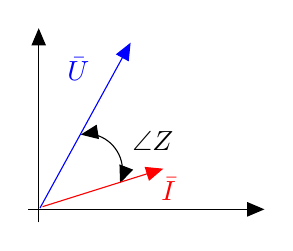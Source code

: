 \begin{tikzpicture}[y=-1cm]
\sf
\draw[arrows=triangle 45-triangle 45,black] (7.106,5.019) +(-99:0.458) arc (-99:21:0.458);
\draw[arrows=-triangle 45,black] (6.5,5.682) -- (6.5,3.216);
\draw[arrows=-triangle 45,black] (6.367,5.516) -- (9.367,5.516);
\draw[arrows=-triangle 45,blue] (6.516,5.5) -- (7.667,3.4);
\draw[arrows=-triangle 45,red] (6.549,5.482) -- (8.082,5);
\path (7.933,5.4) node[text=red,anchor=base west] {$\bar I$};
\path (7.267,3.882) node[text=blue,anchor=base east] {$\bar U$};
\path (7.567,4.767) node[text=black,anchor=base west] {$\angle Z$};

\end{tikzpicture}%

%% Configure (x)emacs for this file ...
%% Local Variables:
%% mode: latex
%% End: